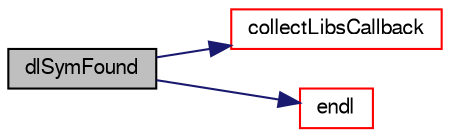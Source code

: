 digraph "dlSymFound"
{
  bgcolor="transparent";
  edge [fontname="FreeSans",fontsize="10",labelfontname="FreeSans",labelfontsize="10"];
  node [fontname="FreeSans",fontsize="10",shape=record];
  rankdir="LR";
  Node109568 [label="dlSymFound",height=0.2,width=0.4,color="black", fillcolor="grey75", style="filled", fontcolor="black"];
  Node109568 -> Node109569 [color="midnightblue",fontsize="10",style="solid",fontname="FreeSans"];
  Node109569 [label="collectLibsCallback",height=0.2,width=0.4,color="red",URL="$a12914.html#af88215f6b9adb1e4d1bcd85bc0225476"];
  Node109568 -> Node109571 [color="midnightblue",fontsize="10",style="solid",fontname="FreeSans"];
  Node109571 [label="endl",height=0.2,width=0.4,color="red",URL="$a21124.html#a2db8fe02a0d3909e9351bb4275b23ce4",tooltip="Add newline and flush stream. "];
}
